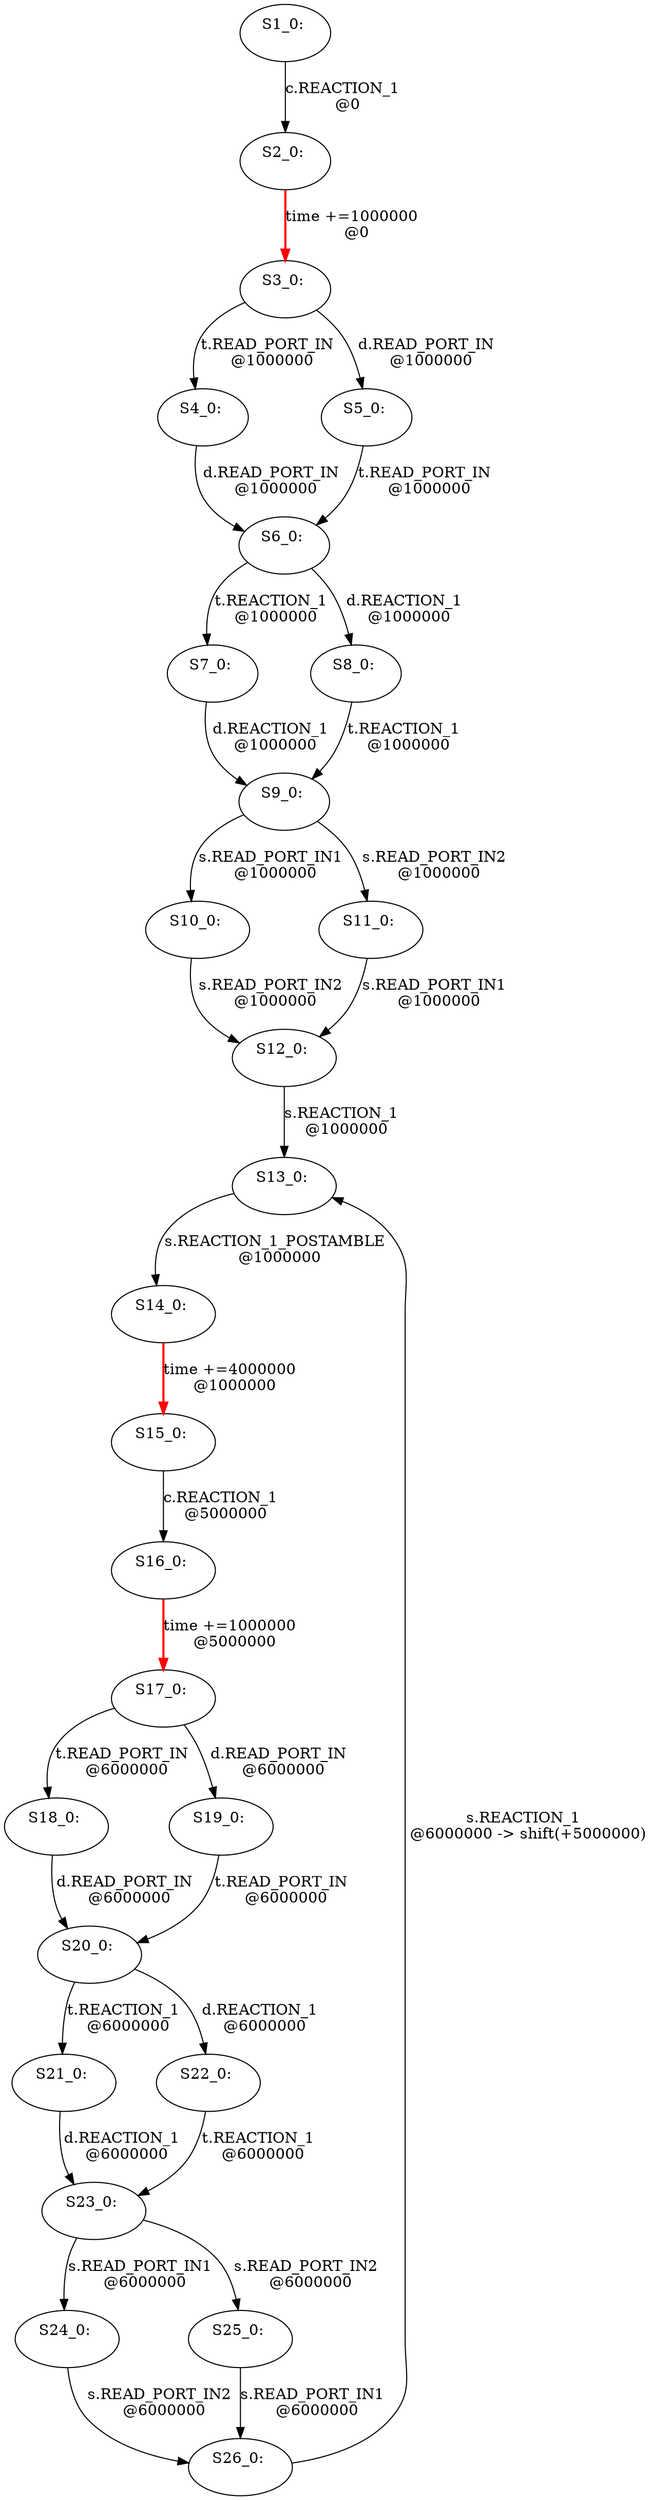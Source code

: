 digraph html {
S1_0[label="S1_0: \n "];
S2_0[label="S2_0: \n "];
S3_0[label="S3_0: \n "];
S2_0 -> S3_0[label="time +=1000000 \n @0", style="bold", color="red"];
S1_0 -> S2_0[label="c.REACTION_1 \n @0"];
S4_0[label="S4_0: \n "];
S3_0 -> S4_0[label="t.READ_PORT_IN \n @1000000"];
S5_0[label="S5_0: \n "];
S3_0 -> S5_0[label="d.READ_PORT_IN \n @1000000"];
S6_0[label="S6_0: \n "];
S4_0 -> S6_0[label="d.READ_PORT_IN \n @1000000"];
S5_0 -> S6_0[label="t.READ_PORT_IN \n @1000000"];
S7_0[label="S7_0: \n "];
S6_0 -> S7_0[label="t.REACTION_1 \n @1000000"];
S8_0[label="S8_0: \n "];
S6_0 -> S8_0[label="d.REACTION_1 \n @1000000"];
S9_0[label="S9_0: \n "];
S7_0 -> S9_0[label="d.REACTION_1 \n @1000000"];
S8_0 -> S9_0[label="t.REACTION_1 \n @1000000"];
S10_0[label="S10_0: \n "];
S9_0 -> S10_0[label="s.READ_PORT_IN1 \n @1000000"];
S11_0[label="S11_0: \n "];
S9_0 -> S11_0[label="s.READ_PORT_IN2 \n @1000000"];
S12_0[label="S12_0: \n "];
S10_0 -> S12_0[label="s.READ_PORT_IN2 \n @1000000"];
S11_0 -> S12_0[label="s.READ_PORT_IN1 \n @1000000"];
S13_0[label="S13_0: \n "];
S12_0 -> S13_0[label="s.REACTION_1 \n @1000000"];
S14_0[label="S14_0: \n "];
S15_0[label="S15_0: \n "];
S14_0 -> S15_0[label="time +=4000000 \n @1000000", style="bold", color="red"];
S13_0 -> S14_0[label="s.REACTION_1_POSTAMBLE \n @1000000"];
S16_0[label="S16_0: \n "];
S17_0[label="S17_0: \n "];
S16_0 -> S17_0[label="time +=1000000 \n @5000000", style="bold", color="red"];
S15_0 -> S16_0[label="c.REACTION_1 \n @5000000"];
S18_0[label="S18_0: \n "];
S17_0 -> S18_0[label="t.READ_PORT_IN \n @6000000"];
S19_0[label="S19_0: \n "];
S17_0 -> S19_0[label="d.READ_PORT_IN \n @6000000"];
S20_0[label="S20_0: \n "];
S18_0 -> S20_0[label="d.READ_PORT_IN \n @6000000"];
S19_0 -> S20_0[label="t.READ_PORT_IN \n @6000000"];
S21_0[label="S21_0: \n "];
S20_0 -> S21_0[label="t.REACTION_1 \n @6000000"];
S22_0[label="S22_0: \n "];
S20_0 -> S22_0[label="d.REACTION_1 \n @6000000"];
S23_0[label="S23_0: \n "];
S21_0 -> S23_0[label="d.REACTION_1 \n @6000000"];
S22_0 -> S23_0[label="t.REACTION_1 \n @6000000"];
S24_0[label="S24_0: \n "];
S23_0 -> S24_0[label="s.READ_PORT_IN1 \n @6000000"];
S25_0[label="S25_0: \n "];
S23_0 -> S25_0[label="s.READ_PORT_IN2 \n @6000000"];
S26_0[label="S26_0: \n "];
S24_0 -> S26_0[label="s.READ_PORT_IN2 \n @6000000"];
S25_0 -> S26_0[label="s.READ_PORT_IN1 \n @6000000"];
S26_0 -> S13_0[label="s.REACTION_1 \n @6000000 -> shift(+5000000)"];
}